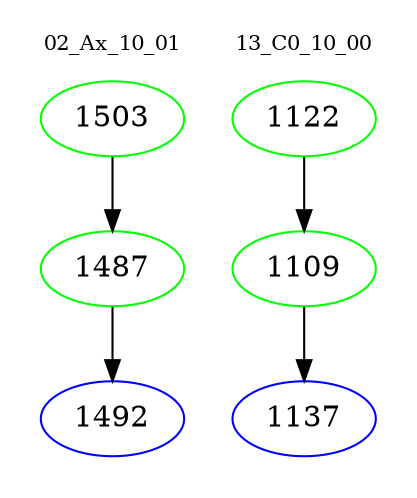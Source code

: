 digraph{
subgraph cluster_0 {
color = white
label = "02_Ax_10_01";
fontsize=10;
T0_1503 [label="1503", color="green"]
T0_1503 -> T0_1487 [color="black"]
T0_1487 [label="1487", color="green"]
T0_1487 -> T0_1492 [color="black"]
T0_1492 [label="1492", color="blue"]
}
subgraph cluster_1 {
color = white
label = "13_C0_10_00";
fontsize=10;
T1_1122 [label="1122", color="green"]
T1_1122 -> T1_1109 [color="black"]
T1_1109 [label="1109", color="green"]
T1_1109 -> T1_1137 [color="black"]
T1_1137 [label="1137", color="blue"]
}
}
